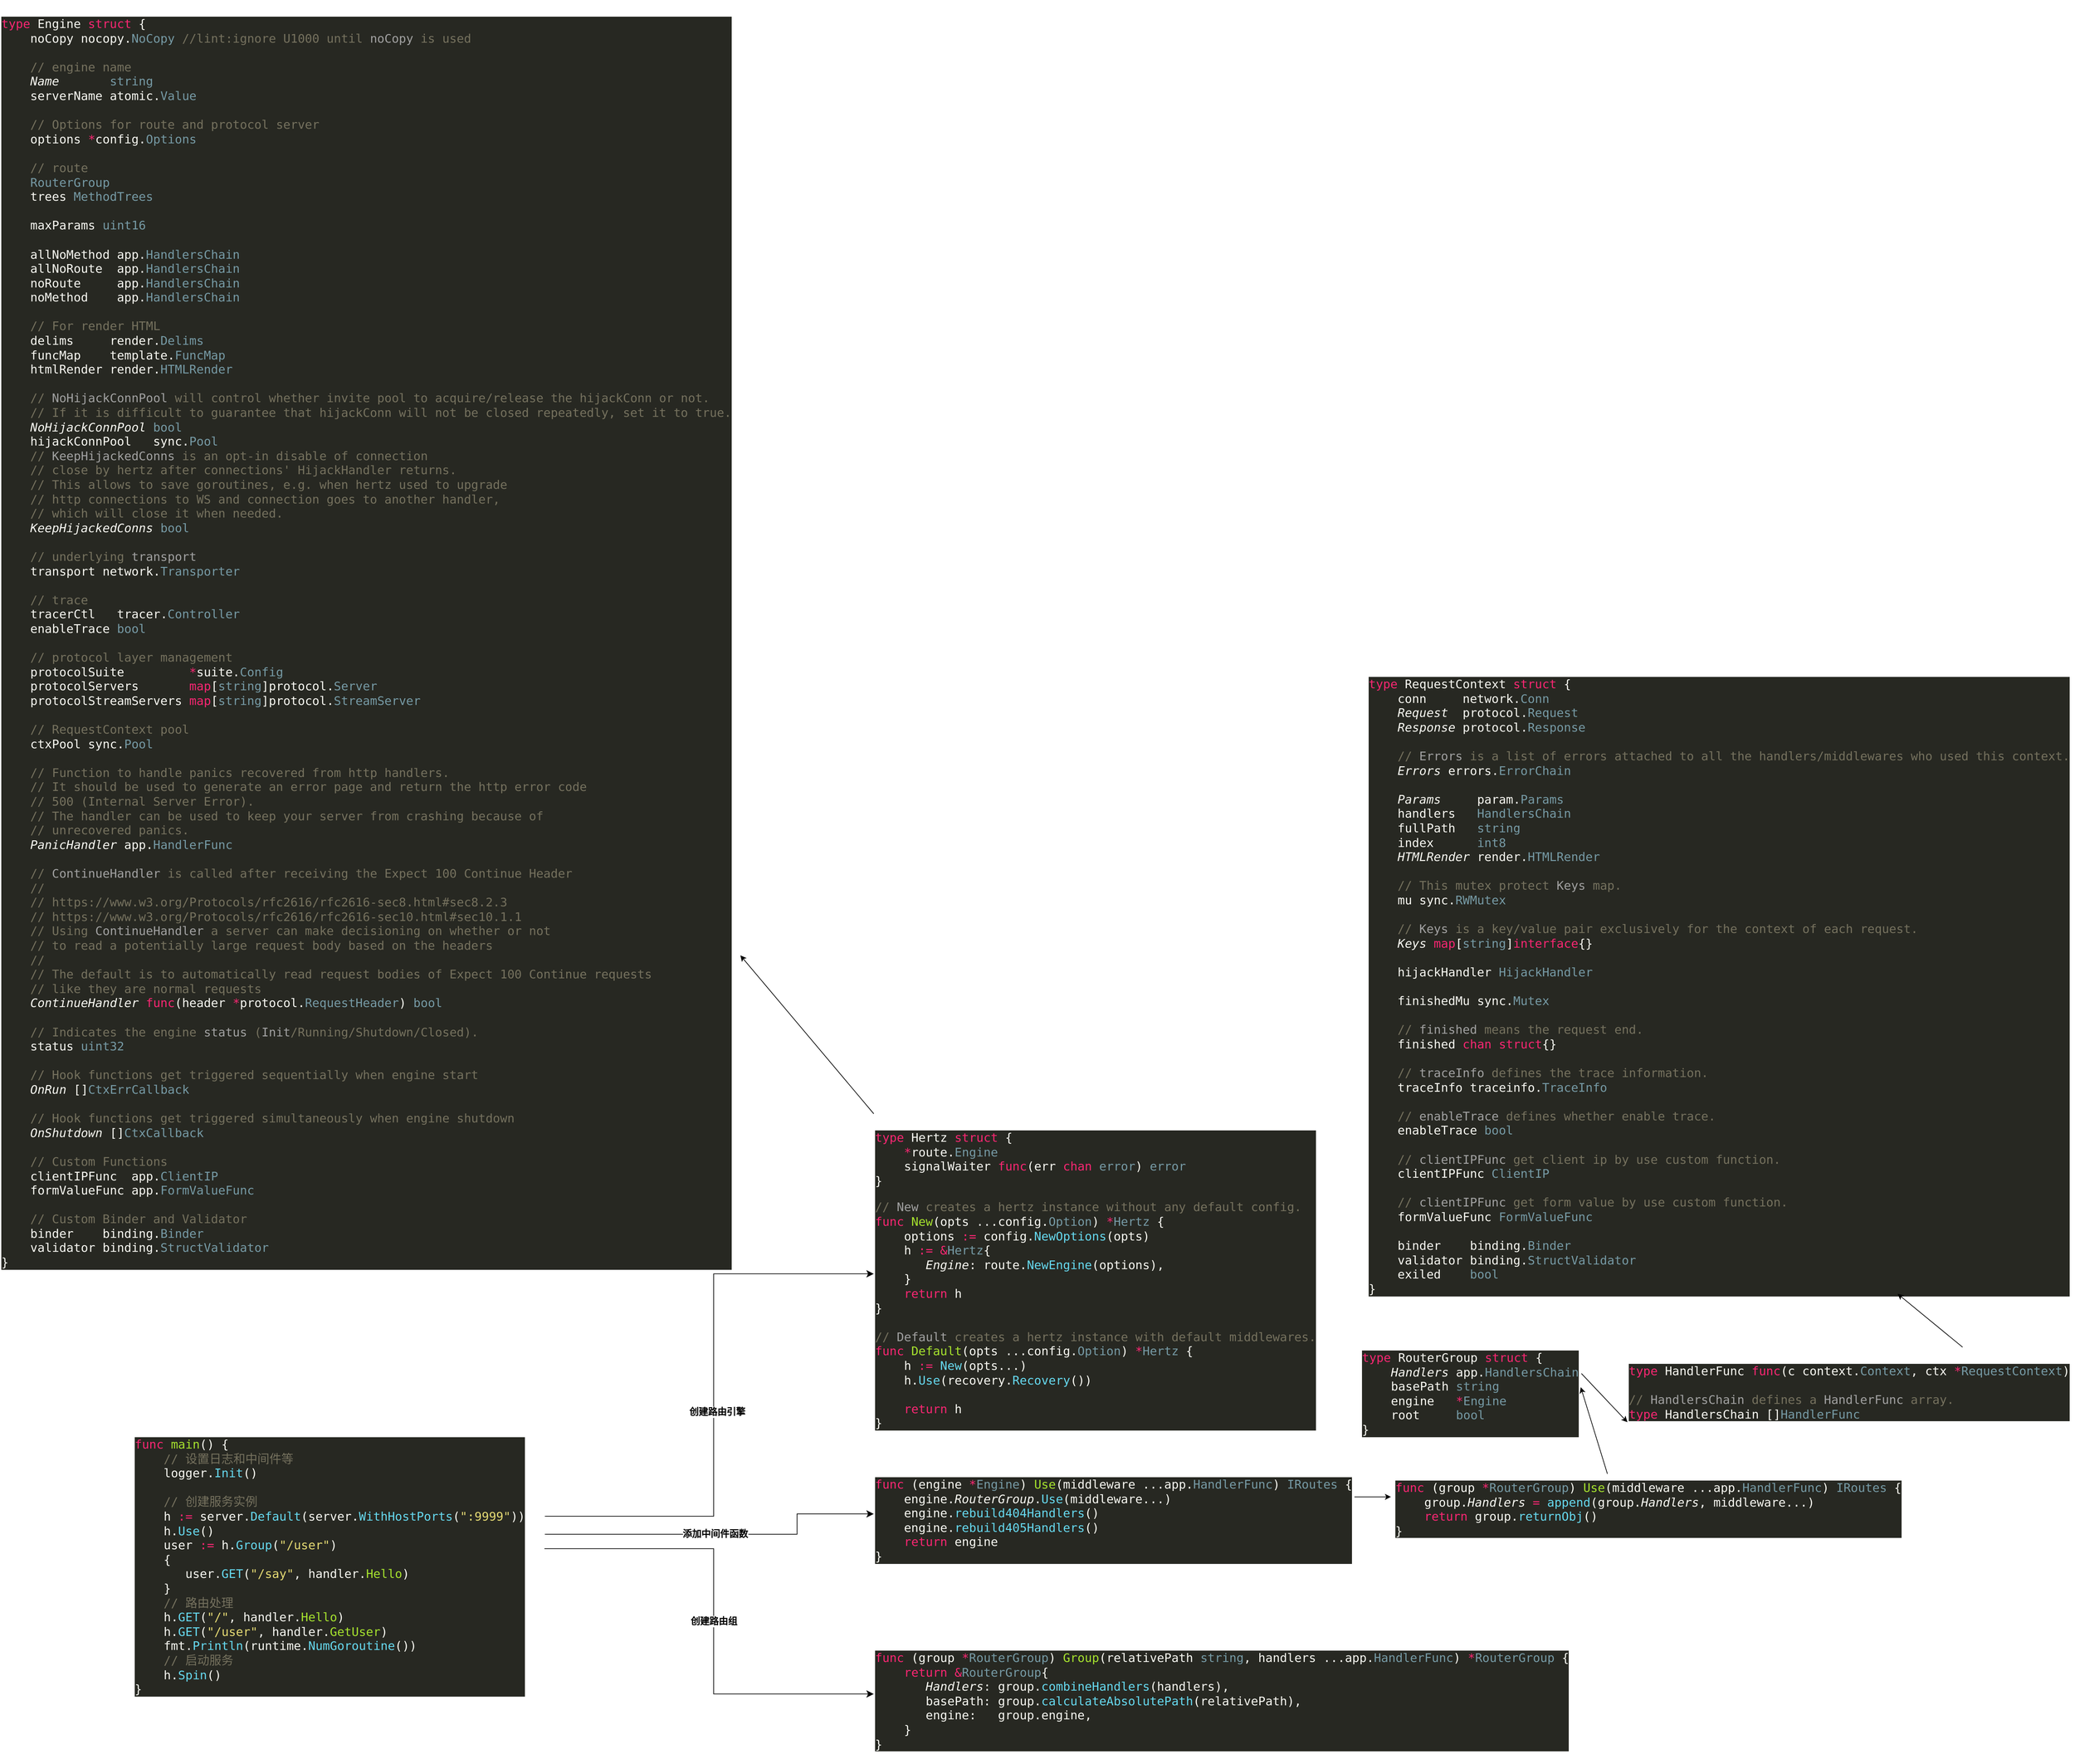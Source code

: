 <mxfile version="26.1.0">
  <diagram name="Page-1" id="f09UW0xhOilFpxU1UN8Q">
    <mxGraphModel dx="3617" dy="3646" grid="1" gridSize="10" guides="1" tooltips="1" connect="1" arrows="1" fold="1" page="1" pageScale="1" pageWidth="827" pageHeight="1169" math="0" shadow="0">
      <root>
        <mxCell id="0" />
        <mxCell id="1" parent="0" />
        <mxCell id="bZFTZhcOLTCebWkoZDsH-1" value="&lt;div style=&quot;background-color:#272822;color:#f8f8f2&quot;&gt;&lt;pre style=&quot;font-family:&#39;JetBrains Mono&#39;,monospace;font-size:13.5pt;&quot;&gt;&lt;span style=&quot;color:#f92672;&quot;&gt;func &lt;/span&gt;&lt;span style=&quot;color:#a6e22e;&quot;&gt;main&lt;/span&gt;() {&lt;br&gt;    &lt;span style=&quot;color:#75715e;&quot;&gt;// &lt;/span&gt;&lt;span style=&quot;color:#75715e;font-family:&#39;Menlo-Regular&#39;,monospace;&quot;&gt;设置日志和中间件等&lt;br&gt;&lt;/span&gt;&lt;span style=&quot;color:#75715e;font-family:&#39;Menlo-Regular&#39;,monospace;&quot;&gt;    &lt;/span&gt;logger.&lt;span style=&quot;color:#66d9ef;&quot;&gt;Init&lt;/span&gt;()&lt;br&gt;&lt;br&gt;    &lt;span style=&quot;color:#75715e;&quot;&gt;// &lt;/span&gt;&lt;span style=&quot;color:#75715e;font-family:&#39;Menlo-Regular&#39;,monospace;&quot;&gt;创建服务实例&lt;br&gt;&lt;/span&gt;&lt;span style=&quot;color:#75715e;font-family:&#39;Menlo-Regular&#39;,monospace;&quot;&gt;    &lt;/span&gt;h &lt;span style=&quot;color:#f92672;&quot;&gt;:= &lt;/span&gt;server.&lt;span style=&quot;color:#66d9ef;&quot;&gt;Default&lt;/span&gt;(server.&lt;span style=&quot;color:#66d9ef;&quot;&gt;WithHostPorts&lt;/span&gt;(&lt;span style=&quot;color:#e6db74;&quot;&gt;&quot;:9999&quot;&lt;/span&gt;))&lt;br&gt;    h.&lt;span style=&quot;color:#66d9ef;&quot;&gt;Use&lt;/span&gt;()&lt;br&gt;    user &lt;span style=&quot;color:#f92672;&quot;&gt;:= &lt;/span&gt;h.&lt;span style=&quot;color:#66d9ef;&quot;&gt;Group&lt;/span&gt;(&lt;span style=&quot;color:#e6db74;&quot;&gt;&quot;/user&quot;&lt;/span&gt;)&lt;br&gt;    {&lt;br&gt;       user.&lt;span style=&quot;color:#66d9ef;&quot;&gt;GET&lt;/span&gt;(&lt;span style=&quot;color:#e6db74;&quot;&gt;&quot;/say&quot;&lt;/span&gt;, handler.&lt;span style=&quot;color:#a6e22e;&quot;&gt;Hello&lt;/span&gt;)&lt;br&gt;    }&lt;br&gt;    &lt;span style=&quot;color:#75715e;&quot;&gt;// &lt;/span&gt;&lt;span style=&quot;color:#75715e;font-family:&#39;Menlo-Regular&#39;,monospace;&quot;&gt;路由处理&lt;br&gt;&lt;/span&gt;&lt;span style=&quot;color:#75715e;font-family:&#39;Menlo-Regular&#39;,monospace;&quot;&gt;    &lt;/span&gt;h.&lt;span style=&quot;color:#66d9ef;&quot;&gt;GET&lt;/span&gt;(&lt;span style=&quot;color:#e6db74;&quot;&gt;&quot;/&quot;&lt;/span&gt;, handler.&lt;span style=&quot;color:#a6e22e;&quot;&gt;Hello&lt;/span&gt;)&lt;br&gt;    h.&lt;span style=&quot;color:#66d9ef;&quot;&gt;GET&lt;/span&gt;(&lt;span style=&quot;color:#e6db74;&quot;&gt;&quot;/user&quot;&lt;/span&gt;, handler.&lt;span style=&quot;color:#a6e22e;&quot;&gt;GetUser&lt;/span&gt;)&lt;br&gt;    fmt.&lt;span style=&quot;color:#66d9ef;&quot;&gt;Println&lt;/span&gt;(runtime.&lt;span style=&quot;color:#66d9ef;&quot;&gt;NumGoroutine&lt;/span&gt;())&lt;br&gt;    &lt;span style=&quot;color:#75715e;&quot;&gt;// &lt;/span&gt;&lt;span style=&quot;color:#75715e;font-family:&#39;Menlo-Regular&#39;,monospace;&quot;&gt;启动服务&lt;br&gt;&lt;/span&gt;&lt;span style=&quot;color:#75715e;font-family:&#39;Menlo-Regular&#39;,monospace;&quot;&gt;    &lt;/span&gt;h.&lt;span style=&quot;color:#66d9ef;&quot;&gt;Spin&lt;/span&gt;()&lt;br&gt;}&lt;/pre&gt;&lt;/div&gt;" style="text;whiteSpace=wrap;html=1;" vertex="1" parent="1">
          <mxGeometry x="-420" y="180" width="620" height="450" as="geometry" />
        </mxCell>
        <UserObject label="&lt;div style=&quot;background-color: rgb(39, 40, 34); color: rgb(248, 248, 242);&quot;&gt;&lt;pre style=&quot;font-family:&#39;JetBrains Mono&#39;,monospace;font-size:13.5pt;&quot;&gt;&lt;span style=&quot;color: rgb(117, 113, 94);&quot;&gt;&lt;div style=&quot;color: rgb(248, 248, 242);&quot;&gt;&lt;pre style=&quot;font-family:&#39;JetBrains Mono&#39;,monospace;font-size:13.5pt;&quot;&gt;&lt;span style=&quot;color:#f92672;&quot;&gt;type &lt;/span&gt;Hertz &lt;span style=&quot;color:#f92672;&quot;&gt;struct &lt;/span&gt;{&lt;br&gt;    &lt;span style=&quot;color:#f92672;&quot;&gt;*&lt;/span&gt;route.&lt;span style=&quot;color:#769aa5;&quot;&gt;Engine&lt;br&gt;&lt;/span&gt;&lt;span style=&quot;color:#769aa5;&quot;&gt;    &lt;/span&gt;signalWaiter &lt;span style=&quot;color:#f92672;&quot;&gt;func&lt;/span&gt;(err &lt;span style=&quot;color:#f92672;&quot;&gt;chan &lt;/span&gt;&lt;span style=&quot;color:#769aa5;&quot;&gt;error&lt;/span&gt;) &lt;span style=&quot;color:#769aa5;&quot;&gt;error&lt;br&gt;&lt;/span&gt;}&lt;/pre&gt;&lt;/div&gt;&lt;/span&gt;&lt;/pre&gt;&lt;pre style=&quot;font-family:&#39;JetBrains Mono&#39;,monospace;font-size:13.5pt;&quot;&gt;&lt;span style=&quot;color: rgb(117, 113, 94);&quot;&gt;// &lt;/span&gt;&lt;span style=&quot;color: rgb(161, 161, 161);&quot;&gt;New&lt;/span&gt;&lt;span style=&quot;color: rgb(117, 113, 94);&quot;&gt; creates a hertz instance without any default config.&lt;br&gt;&lt;/span&gt;&lt;span style=&quot;color: rgb(249, 38, 114);&quot;&gt;func &lt;/span&gt;&lt;span style=&quot;color: rgb(166, 226, 46);&quot;&gt;New&lt;/span&gt;(opts ...config.&lt;span style=&quot;color: rgb(118, 154, 165);&quot;&gt;Option&lt;/span&gt;) &lt;span style=&quot;color: rgb(249, 38, 114);&quot;&gt;*&lt;/span&gt;&lt;span style=&quot;color: rgb(118, 154, 165);&quot;&gt;Hertz &lt;/span&gt;{&lt;br&gt;    options &lt;span style=&quot;color: rgb(249, 38, 114);&quot;&gt;:= &lt;/span&gt;config.&lt;span style=&quot;color: rgb(102, 217, 239);&quot;&gt;NewOptions&lt;/span&gt;(opts)&lt;br&gt;    h &lt;span style=&quot;color: rgb(249, 38, 114);&quot;&gt;:= &amp;amp;&lt;/span&gt;&lt;span style=&quot;color: rgb(118, 154, 165);&quot;&gt;Hertz&lt;/span&gt;{&lt;br&gt;       &lt;span style=&quot;font-style:italic;&quot;&gt;Engine&lt;/span&gt;: route.&lt;span style=&quot;color: rgb(102, 217, 239);&quot;&gt;NewEngine&lt;/span&gt;(options),&lt;br&gt;    }&lt;br&gt;    &lt;span style=&quot;color: rgb(249, 38, 114);&quot;&gt;return &lt;/span&gt;h&lt;br&gt;}&lt;br&gt;&lt;br&gt;&lt;span style=&quot;color: rgb(117, 113, 94);&quot;&gt;// &lt;/span&gt;&lt;span style=&quot;color: rgb(161, 161, 161);&quot;&gt;Default&lt;/span&gt;&lt;span style=&quot;color: rgb(117, 113, 94);&quot;&gt; creates a hertz instance with default middlewares.&lt;br&gt;&lt;/span&gt;&lt;span style=&quot;color: rgb(249, 38, 114);&quot;&gt;func &lt;/span&gt;&lt;span style=&quot;color: rgb(166, 226, 46);&quot;&gt;Default&lt;/span&gt;(opts ...config.&lt;span style=&quot;color: rgb(118, 154, 165);&quot;&gt;Option&lt;/span&gt;) &lt;span style=&quot;color: rgb(249, 38, 114);&quot;&gt;*&lt;/span&gt;&lt;span style=&quot;color: rgb(118, 154, 165);&quot;&gt;Hertz &lt;/span&gt;{&lt;br&gt;    h &lt;span style=&quot;color: rgb(249, 38, 114);&quot;&gt;:= &lt;/span&gt;&lt;span style=&quot;color: rgb(102, 217, 239);&quot;&gt;New&lt;/span&gt;(opts...)&lt;br&gt;    h.&lt;span style=&quot;color: rgb(102, 217, 239);&quot;&gt;Use&lt;/span&gt;(recovery.&lt;span style=&quot;color: rgb(102, 217, 239);&quot;&gt;Recovery&lt;/span&gt;())&lt;br&gt;&lt;br&gt;    &lt;span style=&quot;color: rgb(249, 38, 114);&quot;&gt;return &lt;/span&gt;h&lt;br&gt;}&lt;/pre&gt;&lt;/div&gt;" link="&lt;div style=&quot;background-color:#272822;color:#f8f8f2&quot;&gt;&lt;pre style=&quot;font-family:&#39;JetBrains Mono&#39;,monospace;font-size:13.5pt;&quot;&gt;&lt;span style=&quot;color:#75715e;&quot;&gt;// &lt;/span&gt;&lt;span style=&quot;color:#a1a1a1;&quot;&gt;New&lt;/span&gt;&lt;span style=&quot;color:#75715e;&quot;&gt; creates a hertz instance without any default config.&lt;br&gt;&lt;/span&gt;&lt;span style=&quot;color:#f92672;&quot;&gt;func &lt;/span&gt;&lt;span style=&quot;color:#a6e22e;&quot;&gt;New&lt;/span&gt;(opts ...config.&lt;span style=&quot;color:#769aa5;&quot;&gt;Option&lt;/span&gt;) &lt;span style=&quot;color:#f92672;&quot;&gt;*&lt;/span&gt;&lt;span style=&quot;color:#769aa5;&quot;&gt;Hertz &lt;/span&gt;{&lt;br&gt;    options &lt;span style=&quot;color:#f92672;&quot;&gt;:= &lt;/span&gt;config.&lt;span style=&quot;color:#66d9ef;&quot;&gt;NewOptions&lt;/span&gt;(opts)&lt;br&gt;    h &lt;span style=&quot;color:#f92672;&quot;&gt;:= &amp;amp;&lt;/span&gt;&lt;span style=&quot;color:#769aa5;&quot;&gt;Hertz&lt;/span&gt;{&lt;br&gt;       &lt;span style=&quot;font-style:italic;&quot;&gt;Engine&lt;/span&gt;: route.&lt;span style=&quot;color:#66d9ef;&quot;&gt;NewEngine&lt;/span&gt;(options),&lt;br&gt;    }&lt;br&gt;    &lt;span style=&quot;color:#f92672;&quot;&gt;return &lt;/span&gt;h&lt;br&gt;}&lt;br&gt;&lt;br&gt;&lt;span style=&quot;color:#75715e;&quot;&gt;// &lt;/span&gt;&lt;span style=&quot;color:#a1a1a1;&quot;&gt;Default&lt;/span&gt;&lt;span style=&quot;color:#75715e;&quot;&gt; creates a hertz instance with default middlewares.&lt;br&gt;&lt;/span&gt;&lt;span style=&quot;color:#f92672;&quot;&gt;func &lt;/span&gt;&lt;span style=&quot;color:#a6e22e;&quot;&gt;Default&lt;/span&gt;(opts ...config.&lt;span style=&quot;color:#769aa5;&quot;&gt;Option&lt;/span&gt;) &lt;span style=&quot;color:#f92672;&quot;&gt;*&lt;/span&gt;&lt;span style=&quot;color:#769aa5;&quot;&gt;Hertz &lt;/span&gt;{&lt;br&gt;    h &lt;span style=&quot;color:#f92672;&quot;&gt;:= &lt;/span&gt;&lt;span style=&quot;color:#66d9ef;&quot;&gt;New&lt;/span&gt;(opts...)&lt;br&gt;    h.&lt;span style=&quot;color:#66d9ef;&quot;&gt;Use&lt;/span&gt;(recovery.&lt;span style=&quot;color:#66d9ef;&quot;&gt;Recovery&lt;/span&gt;())&lt;br&gt;&lt;br&gt;    &lt;span style=&quot;color:#f92672;&quot;&gt;return &lt;/span&gt;h&lt;br&gt;}&lt;/pre&gt;&lt;/div&gt;" id="bZFTZhcOLTCebWkoZDsH-2">
          <mxCell style="text;whiteSpace=wrap;html=1;" vertex="1" parent="1">
            <mxGeometry x="690" y="-280" width="670" height="480" as="geometry" />
          </mxCell>
        </UserObject>
        <mxCell id="bZFTZhcOLTCebWkoZDsH-6" value="" style="edgeStyle=elbowEdgeStyle;elbow=horizontal;endArrow=classic;html=1;curved=0;rounded=0;endSize=8;startSize=8;exitX=0.995;exitY=0.319;exitDx=0;exitDy=0;entryX=0;entryY=0.5;entryDx=0;entryDy=0;exitPerimeter=0;" edge="1" parent="1" source="bZFTZhcOLTCebWkoZDsH-1" target="bZFTZhcOLTCebWkoZDsH-2">
          <mxGeometry width="50" height="50" relative="1" as="geometry">
            <mxPoint x="670" y="460" as="sourcePoint" />
            <mxPoint x="720" y="410" as="targetPoint" />
            <Array as="points">
              <mxPoint x="450" y="150" />
            </Array>
          </mxGeometry>
        </mxCell>
        <mxCell id="bZFTZhcOLTCebWkoZDsH-7" value="&lt;b&gt;&lt;font style=&quot;font-size: 14px;&quot;&gt;创建路由引擎&lt;/font&gt;&lt;/b&gt;" style="edgeLabel;html=1;align=center;verticalAlign=middle;resizable=0;points=[];" vertex="1" connectable="0" parent="bZFTZhcOLTCebWkoZDsH-6">
          <mxGeometry x="-0.157" y="1" relative="1" as="geometry">
            <mxPoint x="6" y="-49" as="offset" />
          </mxGeometry>
        </mxCell>
        <UserObject label="&lt;div style=&quot;background-color:#272822;color:#f8f8f2&quot;&gt;&lt;pre style=&quot;font-family:&#39;JetBrains Mono&#39;,monospace;font-size:13.5pt;&quot;&gt;&lt;span style=&quot;color:#f92672;&quot;&gt;func &lt;/span&gt;(engine &lt;span style=&quot;color:#f92672;&quot;&gt;*&lt;/span&gt;&lt;span style=&quot;color:#769aa5;&quot;&gt;Engine&lt;/span&gt;) &lt;span style=&quot;color:#a6e22e;&quot;&gt;Use&lt;/span&gt;(middleware ...app.&lt;span style=&quot;color:#769aa5;&quot;&gt;HandlerFunc&lt;/span&gt;) &lt;span style=&quot;color:#769aa5;&quot;&gt;IRoutes &lt;/span&gt;{&lt;br&gt;    engine.&lt;span style=&quot;font-style:italic;&quot;&gt;RouterGroup&lt;/span&gt;.&lt;span style=&quot;color:#66d9ef;&quot;&gt;Use&lt;/span&gt;(middleware...)&lt;br&gt;    engine.&lt;span style=&quot;color:#66d9ef;&quot;&gt;rebuild404Handlers&lt;/span&gt;()&lt;br&gt;    engine.&lt;span style=&quot;color:#66d9ef;&quot;&gt;rebuild405Handlers&lt;/span&gt;()&lt;br&gt;    &lt;span style=&quot;color:#f92672;&quot;&gt;return &lt;/span&gt;engine&lt;br&gt;}&lt;/pre&gt;&lt;/div&gt;" link="&lt;div style=&quot;background-color:#272822;color:#f8f8f2&quot;&gt;&lt;pre style=&quot;font-family:&#39;JetBrains Mono&#39;,monospace;font-size:13.5pt;&quot;&gt;&lt;span style=&quot;color:#f92672;&quot;&gt;func &lt;/span&gt;(engine &lt;span style=&quot;color:#f92672;&quot;&gt;*&lt;/span&gt;&lt;span style=&quot;color:#769aa5;&quot;&gt;Engine&lt;/span&gt;) &lt;span style=&quot;color:#a6e22e;&quot;&gt;Use&lt;/span&gt;(middleware ...app.&lt;span style=&quot;color:#769aa5;&quot;&gt;HandlerFunc&lt;/span&gt;) &lt;span style=&quot;color:#769aa5;&quot;&gt;IRoutes &lt;/span&gt;{&lt;br&gt;    engine.&lt;span style=&quot;font-style:italic;&quot;&gt;RouterGroup&lt;/span&gt;.&lt;span style=&quot;color:#66d9ef;&quot;&gt;Use&lt;/span&gt;(middleware...)&lt;br&gt;    engine.&lt;span style=&quot;color:#66d9ef;&quot;&gt;rebuild404Handlers&lt;/span&gt;()&lt;br&gt;    engine.&lt;span style=&quot;color:#66d9ef;&quot;&gt;rebuild405Handlers&lt;/span&gt;()&lt;br&gt;    &lt;span style=&quot;color:#f92672;&quot;&gt;return &lt;/span&gt;engine&lt;br&gt;}&lt;/pre&gt;&lt;/div&gt;" id="bZFTZhcOLTCebWkoZDsH-8">
          <mxCell style="text;whiteSpace=wrap;html=1;" vertex="1" parent="1">
            <mxGeometry x="690" y="240" width="720" height="160" as="geometry" />
          </mxCell>
        </UserObject>
        <mxCell id="bZFTZhcOLTCebWkoZDsH-9" value="" style="edgeStyle=elbowEdgeStyle;elbow=horizontal;endArrow=classic;html=1;curved=0;rounded=0;endSize=8;startSize=8;exitX=0.995;exitY=0.379;exitDx=0;exitDy=0;entryX=0;entryY=0.5;entryDx=0;entryDy=0;exitPerimeter=0;" edge="1" parent="1" source="bZFTZhcOLTCebWkoZDsH-1" target="bZFTZhcOLTCebWkoZDsH-8">
          <mxGeometry width="50" height="50" relative="1" as="geometry">
            <mxPoint x="460" y="333" as="sourcePoint" />
            <mxPoint x="700" y="-30" as="targetPoint" />
            <Array as="points">
              <mxPoint x="575" y="290" />
            </Array>
          </mxGeometry>
        </mxCell>
        <mxCell id="bZFTZhcOLTCebWkoZDsH-10" value="&lt;span style=&quot;font-size: 14px;&quot;&gt;&lt;b&gt;添加中间件函数&lt;/b&gt;&lt;/span&gt;" style="edgeLabel;html=1;align=center;verticalAlign=middle;resizable=0;points=[];" vertex="1" connectable="0" parent="bZFTZhcOLTCebWkoZDsH-9">
          <mxGeometry x="-0.157" y="1" relative="1" as="geometry">
            <mxPoint x="34" as="offset" />
          </mxGeometry>
        </mxCell>
        <UserObject label="&lt;div style=&quot;background-color:#272822;color:#f8f8f2&quot;&gt;&lt;pre style=&quot;font-family:&#39;JetBrains Mono&#39;,monospace;font-size:13.5pt;&quot;&gt;&lt;span style=&quot;color:#f92672;&quot;&gt;func &lt;/span&gt;(group &lt;span style=&quot;color:#f92672;&quot;&gt;*&lt;/span&gt;&lt;span style=&quot;color:#769aa5;&quot;&gt;RouterGroup&lt;/span&gt;) &lt;span style=&quot;color:#a6e22e;&quot;&gt;Use&lt;/span&gt;(middleware ...app.&lt;span style=&quot;color:#769aa5;&quot;&gt;HandlerFunc&lt;/span&gt;) &lt;span style=&quot;color:#769aa5;&quot;&gt;IRoutes &lt;/span&gt;{&lt;br&gt;    group.&lt;span style=&quot;font-style:italic;&quot;&gt;Handlers &lt;/span&gt;&lt;span style=&quot;color:#f92672;&quot;&gt;= &lt;/span&gt;&lt;span style=&quot;color:#66d9ef;&quot;&gt;append&lt;/span&gt;(group.&lt;span style=&quot;font-style:italic;&quot;&gt;Handlers&lt;/span&gt;, middleware...)&lt;br&gt;    &lt;span style=&quot;color:#f92672;&quot;&gt;return &lt;/span&gt;group.&lt;span style=&quot;color:#66d9ef;&quot;&gt;returnObj&lt;/span&gt;()&lt;br&gt;}&lt;/pre&gt;&lt;/div&gt;" link="&lt;div style=&quot;background-color:#272822;color:#f8f8f2&quot;&gt;&lt;pre style=&quot;font-family:&#39;JetBrains Mono&#39;,monospace;font-size:13.5pt;&quot;&gt;&lt;span style=&quot;color:#f92672;&quot;&gt;func &lt;/span&gt;(group &lt;span style=&quot;color:#f92672;&quot;&gt;*&lt;/span&gt;&lt;span style=&quot;color:#769aa5;&quot;&gt;RouterGroup&lt;/span&gt;) &lt;span style=&quot;color:#a6e22e;&quot;&gt;Use&lt;/span&gt;(middleware ...app.&lt;span style=&quot;color:#769aa5;&quot;&gt;HandlerFunc&lt;/span&gt;) &lt;span style=&quot;color:#769aa5;&quot;&gt;IRoutes &lt;/span&gt;{&lt;br&gt;    group.&lt;span style=&quot;font-style:italic;&quot;&gt;Handlers &lt;/span&gt;&lt;span style=&quot;color:#f92672;&quot;&gt;= &lt;/span&gt;&lt;span style=&quot;color:#66d9ef;&quot;&gt;append&lt;/span&gt;(group.&lt;span style=&quot;font-style:italic;&quot;&gt;Handlers&lt;/span&gt;, middleware...)&lt;br&gt;    &lt;span style=&quot;color:#f92672;&quot;&gt;return &lt;/span&gt;group.&lt;span style=&quot;color:#66d9ef;&quot;&gt;returnObj&lt;/span&gt;()&lt;br&gt;}&lt;/pre&gt;&lt;/div&gt;" id="bZFTZhcOLTCebWkoZDsH-11">
          <mxCell style="text;whiteSpace=wrap;html=1;" vertex="1" parent="1">
            <mxGeometry x="1470" y="245" width="760" height="115" as="geometry" />
          </mxCell>
        </UserObject>
        <mxCell id="bZFTZhcOLTCebWkoZDsH-12" value="" style="endArrow=classic;html=1;rounded=0;exitX=1.001;exitY=0.341;exitDx=0;exitDy=0;exitPerimeter=0;entryX=-0.006;entryY=0.43;entryDx=0;entryDy=0;entryPerimeter=0;" edge="1" parent="1" source="bZFTZhcOLTCebWkoZDsH-8" target="bZFTZhcOLTCebWkoZDsH-11">
          <mxGeometry width="50" height="50" relative="1" as="geometry">
            <mxPoint x="1450" y="270" as="sourcePoint" />
            <mxPoint x="1500" y="220" as="targetPoint" />
          </mxGeometry>
        </mxCell>
        <mxCell id="bZFTZhcOLTCebWkoZDsH-13" value="&lt;div style=&quot;background-color:#272822;color:#f8f8f2&quot;&gt;&lt;pre style=&quot;font-family:&#39;JetBrains Mono&#39;,monospace;font-size:13.5pt;&quot;&gt;&lt;span style=&quot;color:#f92672;&quot;&gt;type &lt;/span&gt;RouterGroup &lt;span style=&quot;color:#f92672;&quot;&gt;struct &lt;/span&gt;{&lt;br&gt;    &lt;span style=&quot;font-style:italic;&quot;&gt;Handlers &lt;/span&gt;app.&lt;span style=&quot;color:#769aa5;&quot;&gt;HandlersChain&lt;br&gt;&lt;/span&gt;&lt;span style=&quot;color:#769aa5;&quot;&gt;    &lt;/span&gt;basePath &lt;span style=&quot;color:#769aa5;&quot;&gt;string&lt;br&gt;&lt;/span&gt;&lt;span style=&quot;color:#769aa5;&quot;&gt;    &lt;/span&gt;engine   &lt;span style=&quot;color:#f92672;&quot;&gt;*&lt;/span&gt;&lt;span style=&quot;color:#769aa5;&quot;&gt;Engine&lt;br&gt;&lt;/span&gt;&lt;span style=&quot;color:#769aa5;&quot;&gt;    &lt;/span&gt;root     &lt;span style=&quot;color:#769aa5;&quot;&gt;bool&lt;br&gt;&lt;/span&gt;}&lt;/pre&gt;&lt;/div&gt;" style="text;whiteSpace=wrap;html=1;" vertex="1" parent="1">
          <mxGeometry x="1420" y="50" width="330" height="160" as="geometry" />
        </mxCell>
        <mxCell id="bZFTZhcOLTCebWkoZDsH-14" value="&lt;div style=&quot;background-color:#272822;color:#f8f8f2&quot;&gt;&lt;pre style=&quot;font-family:&#39;JetBrains Mono&#39;,monospace;font-size:13.5pt;&quot;&gt;&lt;span style=&quot;color:#f92672;&quot;&gt;type &lt;/span&gt;HandlerFunc &lt;span style=&quot;color:#f92672;&quot;&gt;func&lt;/span&gt;(c context.&lt;span style=&quot;color:#769aa5;&quot;&gt;Context&lt;/span&gt;, ctx &lt;span style=&quot;color:#f92672;&quot;&gt;*&lt;/span&gt;&lt;span style=&quot;color:#769aa5;&quot;&gt;RequestContext&lt;/span&gt;)&lt;br&gt;&lt;br&gt;&lt;span style=&quot;color:#75715e;&quot;&gt;// &lt;/span&gt;&lt;span style=&quot;color:#a1a1a1;&quot;&gt;HandlersChain&lt;/span&gt;&lt;span style=&quot;color:#75715e;&quot;&gt; defines a &lt;/span&gt;&lt;span style=&quot;color:#a1a1a1;&quot;&gt;HandlerFunc&lt;/span&gt;&lt;span style=&quot;color:#75715e;&quot;&gt; array.&lt;br&gt;&lt;/span&gt;&lt;span style=&quot;color:#f92672;&quot;&gt;type &lt;/span&gt;HandlersChain []&lt;span style=&quot;color:#769aa5;&quot;&gt;HandlerFunc&lt;/span&gt;&lt;/pre&gt;&lt;/div&gt;" style="text;whiteSpace=wrap;html=1;" vertex="1" parent="1">
          <mxGeometry x="1820" y="70" width="670" height="150" as="geometry" />
        </mxCell>
        <mxCell id="bZFTZhcOLTCebWkoZDsH-15" value="" style="endArrow=classic;html=1;rounded=0;entryX=0;entryY=0.75;entryDx=0;entryDy=0;exitX=1.003;exitY=0.372;exitDx=0;exitDy=0;exitPerimeter=0;" edge="1" parent="1" source="bZFTZhcOLTCebWkoZDsH-13" target="bZFTZhcOLTCebWkoZDsH-14">
          <mxGeometry width="50" height="50" relative="1" as="geometry">
            <mxPoint x="1760" y="110" as="sourcePoint" />
            <mxPoint x="1770" y="220" as="targetPoint" />
          </mxGeometry>
        </mxCell>
        <mxCell id="bZFTZhcOLTCebWkoZDsH-16" value="" style="endArrow=classic;html=1;rounded=0;entryX=1;entryY=0.5;entryDx=0;entryDy=0;exitX=0.421;exitY=0.13;exitDx=0;exitDy=0;exitPerimeter=0;" edge="1" parent="1" source="bZFTZhcOLTCebWkoZDsH-11" target="bZFTZhcOLTCebWkoZDsH-13">
          <mxGeometry width="50" height="50" relative="1" as="geometry">
            <mxPoint x="1930" y="-70" as="sourcePoint" />
            <mxPoint x="1999" y="3" as="targetPoint" />
          </mxGeometry>
        </mxCell>
        <UserObject label="&lt;div style=&quot;background-color:#272822;color:#f8f8f2&quot;&gt;&lt;pre style=&quot;font-family:&#39;JetBrains Mono&#39;,monospace;font-size:13.5pt;&quot;&gt;&lt;span style=&quot;color:#f92672;&quot;&gt;type &lt;/span&gt;Engine &lt;span style=&quot;color:#f92672;&quot;&gt;struct &lt;/span&gt;{&lt;br&gt;    noCopy nocopy.&lt;span style=&quot;color:#769aa5;&quot;&gt;NoCopy &lt;/span&gt;&lt;span style=&quot;color:#75715e;&quot;&gt;//lint:ignore U1000 until &lt;/span&gt;&lt;span style=&quot;color:#a1a1a1;&quot;&gt;noCopy&lt;/span&gt;&lt;span style=&quot;color:#75715e;&quot;&gt; is used&lt;br&gt;&lt;/span&gt;&lt;span style=&quot;color:#75715e;&quot;&gt;&lt;br&gt;&lt;/span&gt;&lt;span style=&quot;color:#75715e;&quot;&gt;    // engine name&lt;br&gt;&lt;/span&gt;&lt;span style=&quot;color:#75715e;&quot;&gt;    &lt;/span&gt;&lt;span style=&quot;font-style:italic;&quot;&gt;Name       &lt;/span&gt;&lt;span style=&quot;color:#769aa5;&quot;&gt;string&lt;br&gt;&lt;/span&gt;&lt;span style=&quot;color:#769aa5;&quot;&gt;    &lt;/span&gt;serverName atomic.&lt;span style=&quot;color:#769aa5;&quot;&gt;Value&lt;br&gt;&lt;/span&gt;&lt;span style=&quot;color:#769aa5;&quot;&gt;&lt;br&gt;&lt;/span&gt;&lt;span style=&quot;color:#769aa5;&quot;&gt;    &lt;/span&gt;&lt;span style=&quot;color:#75715e;&quot;&gt;// Options for route and protocol server&lt;br&gt;&lt;/span&gt;&lt;span style=&quot;color:#75715e;&quot;&gt;    &lt;/span&gt;options &lt;span style=&quot;color:#f92672;&quot;&gt;*&lt;/span&gt;config.&lt;span style=&quot;color:#769aa5;&quot;&gt;Options&lt;br&gt;&lt;/span&gt;&lt;span style=&quot;color:#769aa5;&quot;&gt;&lt;br&gt;&lt;/span&gt;&lt;span style=&quot;color:#769aa5;&quot;&gt;    &lt;/span&gt;&lt;span style=&quot;color:#75715e;&quot;&gt;// route&lt;br&gt;&lt;/span&gt;&lt;span style=&quot;color:#75715e;&quot;&gt;    &lt;/span&gt;&lt;span style=&quot;color:#769aa5;&quot;&gt;RouterGroup&lt;br&gt;&lt;/span&gt;&lt;span style=&quot;color:#769aa5;&quot;&gt;    &lt;/span&gt;trees &lt;span style=&quot;color:#769aa5;&quot;&gt;MethodTrees&lt;br&gt;&lt;/span&gt;&lt;span style=&quot;color:#769aa5;&quot;&gt;&lt;br&gt;&lt;/span&gt;&lt;span style=&quot;color:#769aa5;&quot;&gt;    &lt;/span&gt;maxParams &lt;span style=&quot;color:#769aa5;&quot;&gt;uint16&lt;br&gt;&lt;/span&gt;&lt;span style=&quot;color:#769aa5;&quot;&gt;&lt;br&gt;&lt;/span&gt;&lt;span style=&quot;color:#769aa5;&quot;&gt;    &lt;/span&gt;allNoMethod app.&lt;span style=&quot;color:#769aa5;&quot;&gt;HandlersChain&lt;br&gt;&lt;/span&gt;&lt;span style=&quot;color:#769aa5;&quot;&gt;    &lt;/span&gt;allNoRoute  app.&lt;span style=&quot;color:#769aa5;&quot;&gt;HandlersChain&lt;br&gt;&lt;/span&gt;&lt;span style=&quot;color:#769aa5;&quot;&gt;    &lt;/span&gt;noRoute     app.&lt;span style=&quot;color:#769aa5;&quot;&gt;HandlersChain&lt;br&gt;&lt;/span&gt;&lt;span style=&quot;color:#769aa5;&quot;&gt;    &lt;/span&gt;noMethod    app.&lt;span style=&quot;color:#769aa5;&quot;&gt;HandlersChain&lt;br&gt;&lt;/span&gt;&lt;span style=&quot;color:#769aa5;&quot;&gt;&lt;br&gt;&lt;/span&gt;&lt;span style=&quot;color:#769aa5;&quot;&gt;    &lt;/span&gt;&lt;span style=&quot;color:#75715e;&quot;&gt;// For render HTML&lt;br&gt;&lt;/span&gt;&lt;span style=&quot;color:#75715e;&quot;&gt;    &lt;/span&gt;delims     render.&lt;span style=&quot;color:#769aa5;&quot;&gt;Delims&lt;br&gt;&lt;/span&gt;&lt;span style=&quot;color:#769aa5;&quot;&gt;    &lt;/span&gt;funcMap    template.&lt;span style=&quot;color:#769aa5;&quot;&gt;FuncMap&lt;br&gt;&lt;/span&gt;&lt;span style=&quot;color:#769aa5;&quot;&gt;    &lt;/span&gt;htmlRender render.&lt;span style=&quot;color:#769aa5;&quot;&gt;HTMLRender&lt;br&gt;&lt;/span&gt;&lt;span style=&quot;color:#769aa5;&quot;&gt;&lt;br&gt;&lt;/span&gt;&lt;span style=&quot;color:#769aa5;&quot;&gt;    &lt;/span&gt;&lt;span style=&quot;color:#75715e;&quot;&gt;// &lt;/span&gt;&lt;span style=&quot;color:#a1a1a1;&quot;&gt;NoHijackConnPool&lt;/span&gt;&lt;span style=&quot;color:#75715e;&quot;&gt; will control whether invite pool to acquire/release the hijackConn or not.&lt;br&gt;&lt;/span&gt;&lt;span style=&quot;color:#75715e;&quot;&gt;    // If it is difficult to guarantee that hijackConn will not be closed repeatedly, set it to true.&lt;br&gt;&lt;/span&gt;&lt;span style=&quot;color:#75715e;&quot;&gt;    &lt;/span&gt;&lt;span style=&quot;font-style:italic;&quot;&gt;NoHijackConnPool &lt;/span&gt;&lt;span style=&quot;color:#769aa5;&quot;&gt;bool&lt;br&gt;&lt;/span&gt;&lt;span style=&quot;color:#769aa5;&quot;&gt;    &lt;/span&gt;hijackConnPool   sync.&lt;span style=&quot;color:#769aa5;&quot;&gt;Pool&lt;br&gt;&lt;/span&gt;&lt;span style=&quot;color:#769aa5;&quot;&gt;    &lt;/span&gt;&lt;span style=&quot;color:#75715e;&quot;&gt;// &lt;/span&gt;&lt;span style=&quot;color:#a1a1a1;&quot;&gt;KeepHijackedConns&lt;/span&gt;&lt;span style=&quot;color:#75715e;&quot;&gt; is an opt-in disable of connection&lt;br&gt;&lt;/span&gt;&lt;span style=&quot;color:#75715e;&quot;&gt;    // close by hertz after connections&#39; HijackHandler returns.&lt;br&gt;&lt;/span&gt;&lt;span style=&quot;color:#75715e;&quot;&gt;    // This allows to save goroutines, e.g. when hertz used to upgrade&lt;br&gt;&lt;/span&gt;&lt;span style=&quot;color:#75715e;&quot;&gt;    // http connections to WS and connection goes to another handler,&lt;br&gt;&lt;/span&gt;&lt;span style=&quot;color:#75715e;&quot;&gt;    // which will close it when needed.&lt;br&gt;&lt;/span&gt;&lt;span style=&quot;color:#75715e;&quot;&gt;    &lt;/span&gt;&lt;span style=&quot;font-style:italic;&quot;&gt;KeepHijackedConns &lt;/span&gt;&lt;span style=&quot;color:#769aa5;&quot;&gt;bool&lt;br&gt;&lt;/span&gt;&lt;span style=&quot;color:#769aa5;&quot;&gt;&lt;br&gt;&lt;/span&gt;&lt;span style=&quot;color:#769aa5;&quot;&gt;    &lt;/span&gt;&lt;span style=&quot;color:#75715e;&quot;&gt;// underlying &lt;/span&gt;&lt;span style=&quot;color:#a1a1a1;&quot;&gt;transport&lt;br&gt;&lt;/span&gt;&lt;span style=&quot;color:#a1a1a1;&quot;&gt;    &lt;/span&gt;transport network.&lt;span style=&quot;color:#769aa5;&quot;&gt;Transporter&lt;br&gt;&lt;/span&gt;&lt;span style=&quot;color:#769aa5;&quot;&gt;&lt;br&gt;&lt;/span&gt;&lt;span style=&quot;color:#769aa5;&quot;&gt;    &lt;/span&gt;&lt;span style=&quot;color:#75715e;&quot;&gt;// trace&lt;br&gt;&lt;/span&gt;&lt;span style=&quot;color:#75715e;&quot;&gt;    &lt;/span&gt;tracerCtl   tracer.&lt;span style=&quot;color:#769aa5;&quot;&gt;Controller&lt;br&gt;&lt;/span&gt;&lt;span style=&quot;color:#769aa5;&quot;&gt;    &lt;/span&gt;enableTrace &lt;span style=&quot;color:#769aa5;&quot;&gt;bool&lt;br&gt;&lt;/span&gt;&lt;span style=&quot;color:#769aa5;&quot;&gt;&lt;br&gt;&lt;/span&gt;&lt;span style=&quot;color:#769aa5;&quot;&gt;    &lt;/span&gt;&lt;span style=&quot;color:#75715e;&quot;&gt;// protocol layer management&lt;br&gt;&lt;/span&gt;&lt;span style=&quot;color:#75715e;&quot;&gt;    &lt;/span&gt;protocolSuite         &lt;span style=&quot;color:#f92672;&quot;&gt;*&lt;/span&gt;suite.&lt;span style=&quot;color:#769aa5;&quot;&gt;Config&lt;br&gt;&lt;/span&gt;&lt;span style=&quot;color:#769aa5;&quot;&gt;    &lt;/span&gt;protocolServers       &lt;span style=&quot;color:#f92672;&quot;&gt;map&lt;/span&gt;[&lt;span style=&quot;color:#769aa5;&quot;&gt;string&lt;/span&gt;]protocol.&lt;span style=&quot;color:#769aa5;&quot;&gt;Server&lt;br&gt;&lt;/span&gt;&lt;span style=&quot;color:#769aa5;&quot;&gt;    &lt;/span&gt;protocolStreamServers &lt;span style=&quot;color:#f92672;&quot;&gt;map&lt;/span&gt;[&lt;span style=&quot;color:#769aa5;&quot;&gt;string&lt;/span&gt;]protocol.&lt;span style=&quot;color:#769aa5;&quot;&gt;StreamServer&lt;br&gt;&lt;/span&gt;&lt;span style=&quot;color:#769aa5;&quot;&gt;&lt;br&gt;&lt;/span&gt;&lt;span style=&quot;color:#769aa5;&quot;&gt;    &lt;/span&gt;&lt;span style=&quot;color:#75715e;&quot;&gt;// RequestContext pool&lt;br&gt;&lt;/span&gt;&lt;span style=&quot;color:#75715e;&quot;&gt;    &lt;/span&gt;ctxPool sync.&lt;span style=&quot;color:#769aa5;&quot;&gt;Pool&lt;br&gt;&lt;/span&gt;&lt;span style=&quot;color:#769aa5;&quot;&gt;&lt;br&gt;&lt;/span&gt;&lt;span style=&quot;color:#769aa5;&quot;&gt;    &lt;/span&gt;&lt;span style=&quot;color:#75715e;&quot;&gt;// Function to handle panics recovered from http handlers.&lt;br&gt;&lt;/span&gt;&lt;span style=&quot;color:#75715e;&quot;&gt;    // It should be used to generate an error page and return the http error code&lt;br&gt;&lt;/span&gt;&lt;span style=&quot;color:#75715e;&quot;&gt;    // 500 (Internal Server Error).&lt;br&gt;&lt;/span&gt;&lt;span style=&quot;color:#75715e;&quot;&gt;    // The handler can be used to keep your server from crashing because of&lt;br&gt;&lt;/span&gt;&lt;span style=&quot;color:#75715e;&quot;&gt;    // unrecovered panics.&lt;br&gt;&lt;/span&gt;&lt;span style=&quot;color:#75715e;&quot;&gt;    &lt;/span&gt;&lt;span style=&quot;font-style:italic;&quot;&gt;PanicHandler &lt;/span&gt;app.&lt;span style=&quot;color:#769aa5;&quot;&gt;HandlerFunc&lt;br&gt;&lt;/span&gt;&lt;span style=&quot;color:#769aa5;&quot;&gt;&lt;br&gt;&lt;/span&gt;&lt;span style=&quot;color:#769aa5;&quot;&gt;    &lt;/span&gt;&lt;span style=&quot;color:#75715e;&quot;&gt;// &lt;/span&gt;&lt;span style=&quot;color:#a1a1a1;&quot;&gt;ContinueHandler&lt;/span&gt;&lt;span style=&quot;color:#75715e;&quot;&gt; is called after receiving the Expect 100 Continue Header&lt;br&gt;&lt;/span&gt;&lt;span style=&quot;color:#75715e;&quot;&gt;    //&lt;br&gt;&lt;/span&gt;&lt;span style=&quot;color:#75715e;&quot;&gt;    // https://www.w3.org/Protocols/rfc2616/rfc2616-sec8.html#sec8.2.3&lt;br&gt;&lt;/span&gt;&lt;span style=&quot;color:#75715e;&quot;&gt;    // https://www.w3.org/Protocols/rfc2616/rfc2616-sec10.html#sec10.1.1&lt;br&gt;&lt;/span&gt;&lt;span style=&quot;color:#75715e;&quot;&gt;    // Using &lt;/span&gt;&lt;span style=&quot;color:#a1a1a1;&quot;&gt;ContinueHandler&lt;/span&gt;&lt;span style=&quot;color:#75715e;&quot;&gt; a server can make decisioning on whether or not&lt;br&gt;&lt;/span&gt;&lt;span style=&quot;color:#75715e;&quot;&gt;    // to read a potentially large request body based on the headers&lt;br&gt;&lt;/span&gt;&lt;span style=&quot;color:#75715e;&quot;&gt;    //&lt;br&gt;&lt;/span&gt;&lt;span style=&quot;color:#75715e;&quot;&gt;    // The default is to automatically read request bodies of Expect 100 Continue requests&lt;br&gt;&lt;/span&gt;&lt;span style=&quot;color:#75715e;&quot;&gt;    // like they are normal requests&lt;br&gt;&lt;/span&gt;&lt;span style=&quot;color:#75715e;&quot;&gt;    &lt;/span&gt;&lt;span style=&quot;font-style:italic;&quot;&gt;ContinueHandler &lt;/span&gt;&lt;span style=&quot;color:#f92672;&quot;&gt;func&lt;/span&gt;(header &lt;span style=&quot;color:#f92672;&quot;&gt;*&lt;/span&gt;protocol.&lt;span style=&quot;color:#769aa5;&quot;&gt;RequestHeader&lt;/span&gt;) &lt;span style=&quot;color:#769aa5;&quot;&gt;bool&lt;br&gt;&lt;/span&gt;&lt;span style=&quot;color:#769aa5;&quot;&gt;&lt;br&gt;&lt;/span&gt;&lt;span style=&quot;color:#769aa5;&quot;&gt;    &lt;/span&gt;&lt;span style=&quot;color:#75715e;&quot;&gt;// Indicates the engine &lt;/span&gt;&lt;span style=&quot;color:#a1a1a1;&quot;&gt;status&lt;/span&gt;&lt;span style=&quot;color:#75715e;&quot;&gt; (&lt;/span&gt;&lt;span style=&quot;color:#a1a1a1;&quot;&gt;Init&lt;/span&gt;&lt;span style=&quot;color:#75715e;&quot;&gt;/Running/Shutdown/Closed).&lt;br&gt;&lt;/span&gt;&lt;span style=&quot;color:#75715e;&quot;&gt;    &lt;/span&gt;status &lt;span style=&quot;color:#769aa5;&quot;&gt;uint32&lt;br&gt;&lt;/span&gt;&lt;span style=&quot;color:#769aa5;&quot;&gt;&lt;br&gt;&lt;/span&gt;&lt;span style=&quot;color:#769aa5;&quot;&gt;    &lt;/span&gt;&lt;span style=&quot;color:#75715e;&quot;&gt;// Hook functions get triggered sequentially when engine start&lt;br&gt;&lt;/span&gt;&lt;span style=&quot;color:#75715e;&quot;&gt;    &lt;/span&gt;&lt;span style=&quot;font-style:italic;&quot;&gt;OnRun &lt;/span&gt;[]&lt;span style=&quot;color:#769aa5;&quot;&gt;CtxErrCallback&lt;br&gt;&lt;/span&gt;&lt;span style=&quot;color:#769aa5;&quot;&gt;&lt;br&gt;&lt;/span&gt;&lt;span style=&quot;color:#769aa5;&quot;&gt;    &lt;/span&gt;&lt;span style=&quot;color:#75715e;&quot;&gt;// Hook functions get triggered simultaneously when engine shutdown&lt;br&gt;&lt;/span&gt;&lt;span style=&quot;color:#75715e;&quot;&gt;    &lt;/span&gt;&lt;span style=&quot;font-style:italic;&quot;&gt;OnShutdown &lt;/span&gt;[]&lt;span style=&quot;color:#769aa5;&quot;&gt;CtxCallback&lt;br&gt;&lt;/span&gt;&lt;span style=&quot;color:#769aa5;&quot;&gt;&lt;br&gt;&lt;/span&gt;&lt;span style=&quot;color:#769aa5;&quot;&gt;    &lt;/span&gt;&lt;span style=&quot;color:#75715e;&quot;&gt;// Custom Functions&lt;br&gt;&lt;/span&gt;&lt;span style=&quot;color:#75715e;&quot;&gt;    &lt;/span&gt;clientIPFunc  app.&lt;span style=&quot;color:#769aa5;&quot;&gt;ClientIP&lt;br&gt;&lt;/span&gt;&lt;span style=&quot;color:#769aa5;&quot;&gt;    &lt;/span&gt;formValueFunc app.&lt;span style=&quot;color:#769aa5;&quot;&gt;FormValueFunc&lt;br&gt;&lt;/span&gt;&lt;span style=&quot;color:#769aa5;&quot;&gt;&lt;br&gt;&lt;/span&gt;&lt;span style=&quot;color:#769aa5;&quot;&gt;    &lt;/span&gt;&lt;span style=&quot;color:#75715e;&quot;&gt;// Custom Binder and Validator&lt;br&gt;&lt;/span&gt;&lt;span style=&quot;color:#75715e;&quot;&gt;    &lt;/span&gt;binder    binding.&lt;span style=&quot;color:#769aa5;&quot;&gt;Binder&lt;br&gt;&lt;/span&gt;&lt;span style=&quot;color:#769aa5;&quot;&gt;    &lt;/span&gt;validator binding.&lt;span style=&quot;color:#769aa5;&quot;&gt;StructValidator&lt;br&gt;&lt;/span&gt;}&lt;/pre&gt;&lt;/div&gt;" link="&lt;div style=&quot;background-color:#272822;color:#f8f8f2&quot;&gt;&lt;pre style=&quot;font-family:&#39;JetBrains Mono&#39;,monospace;font-size:13.5pt;&quot;&gt;&lt;span style=&quot;color:#f92672;&quot;&gt;type &lt;/span&gt;Engine &lt;span style=&quot;color:#f92672;&quot;&gt;struct &lt;/span&gt;{&lt;br&gt;    noCopy nocopy.&lt;span style=&quot;color:#769aa5;&quot;&gt;NoCopy &lt;/span&gt;&lt;span style=&quot;color:#75715e;&quot;&gt;//lint:ignore U1000 until &lt;/span&gt;&lt;span style=&quot;color:#a1a1a1;&quot;&gt;noCopy&lt;/span&gt;&lt;span style=&quot;color:#75715e;&quot;&gt; is used&lt;br&gt;&lt;/span&gt;&lt;span style=&quot;color:#75715e;&quot;&gt;&lt;br&gt;&lt;/span&gt;&lt;span style=&quot;color:#75715e;&quot;&gt;    // engine name&lt;br&gt;&lt;/span&gt;&lt;span style=&quot;color:#75715e;&quot;&gt;    &lt;/span&gt;&lt;span style=&quot;font-style:italic;&quot;&gt;Name       &lt;/span&gt;&lt;span style=&quot;color:#769aa5;&quot;&gt;string&lt;br&gt;&lt;/span&gt;&lt;span style=&quot;color:#769aa5;&quot;&gt;    &lt;/span&gt;serverName atomic.&lt;span style=&quot;color:#769aa5;&quot;&gt;Value&lt;br&gt;&lt;/span&gt;&lt;span style=&quot;color:#769aa5;&quot;&gt;&lt;br&gt;&lt;/span&gt;&lt;span style=&quot;color:#769aa5;&quot;&gt;    &lt;/span&gt;&lt;span style=&quot;color:#75715e;&quot;&gt;// Options for route and protocol server&lt;br&gt;&lt;/span&gt;&lt;span style=&quot;color:#75715e;&quot;&gt;    &lt;/span&gt;options &lt;span style=&quot;color:#f92672;&quot;&gt;*&lt;/span&gt;config.&lt;span style=&quot;color:#769aa5;&quot;&gt;Options&lt;br&gt;&lt;/span&gt;&lt;span style=&quot;color:#769aa5;&quot;&gt;&lt;br&gt;&lt;/span&gt;&lt;span style=&quot;color:#769aa5;&quot;&gt;    &lt;/span&gt;&lt;span style=&quot;color:#75715e;&quot;&gt;// route&lt;br&gt;&lt;/span&gt;&lt;span style=&quot;color:#75715e;&quot;&gt;    &lt;/span&gt;&lt;span style=&quot;color:#769aa5;&quot;&gt;RouterGroup&lt;br&gt;&lt;/span&gt;&lt;span style=&quot;color:#769aa5;&quot;&gt;    &lt;/span&gt;trees &lt;span style=&quot;color:#769aa5;&quot;&gt;MethodTrees&lt;br&gt;&lt;/span&gt;&lt;span style=&quot;color:#769aa5;&quot;&gt;&lt;br&gt;&lt;/span&gt;&lt;span style=&quot;color:#769aa5;&quot;&gt;    &lt;/span&gt;maxParams &lt;span style=&quot;color:#769aa5;&quot;&gt;uint16&lt;br&gt;&lt;/span&gt;&lt;span style=&quot;color:#769aa5;&quot;&gt;&lt;br&gt;&lt;/span&gt;&lt;span style=&quot;color:#769aa5;&quot;&gt;    &lt;/span&gt;allNoMethod app.&lt;span style=&quot;color:#769aa5;&quot;&gt;HandlersChain&lt;br&gt;&lt;/span&gt;&lt;span style=&quot;color:#769aa5;&quot;&gt;    &lt;/span&gt;allNoRoute  app.&lt;span style=&quot;color:#769aa5;&quot;&gt;HandlersChain&lt;br&gt;&lt;/span&gt;&lt;span style=&quot;color:#769aa5;&quot;&gt;    &lt;/span&gt;noRoute     app.&lt;span style=&quot;color:#769aa5;&quot;&gt;HandlersChain&lt;br&gt;&lt;/span&gt;&lt;span style=&quot;color:#769aa5;&quot;&gt;    &lt;/span&gt;noMethod    app.&lt;span style=&quot;color:#769aa5;&quot;&gt;HandlersChain&lt;br&gt;&lt;/span&gt;&lt;span style=&quot;color:#769aa5;&quot;&gt;&lt;br&gt;&lt;/span&gt;&lt;span style=&quot;color:#769aa5;&quot;&gt;    &lt;/span&gt;&lt;span style=&quot;color:#75715e;&quot;&gt;// For render HTML&lt;br&gt;&lt;/span&gt;&lt;span style=&quot;color:#75715e;&quot;&gt;    &lt;/span&gt;delims     render.&lt;span style=&quot;color:#769aa5;&quot;&gt;Delims&lt;br&gt;&lt;/span&gt;&lt;span style=&quot;color:#769aa5;&quot;&gt;    &lt;/span&gt;funcMap    template.&lt;span style=&quot;color:#769aa5;&quot;&gt;FuncMap&lt;br&gt;&lt;/span&gt;&lt;span style=&quot;color:#769aa5;&quot;&gt;    &lt;/span&gt;htmlRender render.&lt;span style=&quot;color:#769aa5;&quot;&gt;HTMLRender&lt;br&gt;&lt;/span&gt;&lt;span style=&quot;color:#769aa5;&quot;&gt;&lt;br&gt;&lt;/span&gt;&lt;span style=&quot;color:#769aa5;&quot;&gt;    &lt;/span&gt;&lt;span style=&quot;color:#75715e;&quot;&gt;// &lt;/span&gt;&lt;span style=&quot;color:#a1a1a1;&quot;&gt;NoHijackConnPool&lt;/span&gt;&lt;span style=&quot;color:#75715e;&quot;&gt; will control whether invite pool to acquire/release the hijackConn or not.&lt;br&gt;&lt;/span&gt;&lt;span style=&quot;color:#75715e;&quot;&gt;    // If it is difficult to guarantee that hijackConn will not be closed repeatedly, set it to true.&lt;br&gt;&lt;/span&gt;&lt;span style=&quot;color:#75715e;&quot;&gt;    &lt;/span&gt;&lt;span style=&quot;font-style:italic;&quot;&gt;NoHijackConnPool &lt;/span&gt;&lt;span style=&quot;color:#769aa5;&quot;&gt;bool&lt;br&gt;&lt;/span&gt;&lt;span style=&quot;color:#769aa5;&quot;&gt;    &lt;/span&gt;hijackConnPool   sync.&lt;span style=&quot;color:#769aa5;&quot;&gt;Pool&lt;br&gt;&lt;/span&gt;&lt;span style=&quot;color:#769aa5;&quot;&gt;    &lt;/span&gt;&lt;span style=&quot;color:#75715e;&quot;&gt;// &lt;/span&gt;&lt;span style=&quot;color:#a1a1a1;&quot;&gt;KeepHijackedConns&lt;/span&gt;&lt;span style=&quot;color:#75715e;&quot;&gt; is an opt-in disable of connection&lt;br&gt;&lt;/span&gt;&lt;span style=&quot;color:#75715e;&quot;&gt;    // close by hertz after connections&#39; HijackHandler returns.&lt;br&gt;&lt;/span&gt;&lt;span style=&quot;color:#75715e;&quot;&gt;    // This allows to save goroutines, e.g. when hertz used to upgrade&lt;br&gt;&lt;/span&gt;&lt;span style=&quot;color:#75715e;&quot;&gt;    // http connections to WS and connection goes to another handler,&lt;br&gt;&lt;/span&gt;&lt;span style=&quot;color:#75715e;&quot;&gt;    // which will close it when needed.&lt;br&gt;&lt;/span&gt;&lt;span style=&quot;color:#75715e;&quot;&gt;    &lt;/span&gt;&lt;span style=&quot;font-style:italic;&quot;&gt;KeepHijackedConns &lt;/span&gt;&lt;span style=&quot;color:#769aa5;&quot;&gt;bool&lt;br&gt;&lt;/span&gt;&lt;span style=&quot;color:#769aa5;&quot;&gt;&lt;br&gt;&lt;/span&gt;&lt;span style=&quot;color:#769aa5;&quot;&gt;    &lt;/span&gt;&lt;span style=&quot;color:#75715e;&quot;&gt;// underlying &lt;/span&gt;&lt;span style=&quot;color:#a1a1a1;&quot;&gt;transport&lt;br&gt;&lt;/span&gt;&lt;span style=&quot;color:#a1a1a1;&quot;&gt;    &lt;/span&gt;transport network.&lt;span style=&quot;color:#769aa5;&quot;&gt;Transporter&lt;br&gt;&lt;/span&gt;&lt;span style=&quot;color:#769aa5;&quot;&gt;&lt;br&gt;&lt;/span&gt;&lt;span style=&quot;color:#769aa5;&quot;&gt;    &lt;/span&gt;&lt;span style=&quot;color:#75715e;&quot;&gt;// trace&lt;br&gt;&lt;/span&gt;&lt;span style=&quot;color:#75715e;&quot;&gt;    &lt;/span&gt;tracerCtl   tracer.&lt;span style=&quot;color:#769aa5;&quot;&gt;Controller&lt;br&gt;&lt;/span&gt;&lt;span style=&quot;color:#769aa5;&quot;&gt;    &lt;/span&gt;enableTrace &lt;span style=&quot;color:#769aa5;&quot;&gt;bool&lt;br&gt;&lt;/span&gt;&lt;span style=&quot;color:#769aa5;&quot;&gt;&lt;br&gt;&lt;/span&gt;&lt;span style=&quot;color:#769aa5;&quot;&gt;    &lt;/span&gt;&lt;span style=&quot;color:#75715e;&quot;&gt;// protocol layer management&lt;br&gt;&lt;/span&gt;&lt;span style=&quot;color:#75715e;&quot;&gt;    &lt;/span&gt;protocolSuite         &lt;span style=&quot;color:#f92672;&quot;&gt;*&lt;/span&gt;suite.&lt;span style=&quot;color:#769aa5;&quot;&gt;Config&lt;br&gt;&lt;/span&gt;&lt;span style=&quot;color:#769aa5;&quot;&gt;    &lt;/span&gt;protocolServers       &lt;span style=&quot;color:#f92672;&quot;&gt;map&lt;/span&gt;[&lt;span style=&quot;color:#769aa5;&quot;&gt;string&lt;/span&gt;]protocol.&lt;span style=&quot;color:#769aa5;&quot;&gt;Server&lt;br&gt;&lt;/span&gt;&lt;span style=&quot;color:#769aa5;&quot;&gt;    &lt;/span&gt;protocolStreamServers &lt;span style=&quot;color:#f92672;&quot;&gt;map&lt;/span&gt;[&lt;span style=&quot;color:#769aa5;&quot;&gt;string&lt;/span&gt;]protocol.&lt;span style=&quot;color:#769aa5;&quot;&gt;StreamServer&lt;br&gt;&lt;/span&gt;&lt;span style=&quot;color:#769aa5;&quot;&gt;&lt;br&gt;&lt;/span&gt;&lt;span style=&quot;color:#769aa5;&quot;&gt;    &lt;/span&gt;&lt;span style=&quot;color:#75715e;&quot;&gt;// RequestContext pool&lt;br&gt;&lt;/span&gt;&lt;span style=&quot;color:#75715e;&quot;&gt;    &lt;/span&gt;ctxPool sync.&lt;span style=&quot;color:#769aa5;&quot;&gt;Pool&lt;br&gt;&lt;/span&gt;&lt;span style=&quot;color:#769aa5;&quot;&gt;&lt;br&gt;&lt;/span&gt;&lt;span style=&quot;color:#769aa5;&quot;&gt;    &lt;/span&gt;&lt;span style=&quot;color:#75715e;&quot;&gt;// Function to handle panics recovered from http handlers.&lt;br&gt;&lt;/span&gt;&lt;span style=&quot;color:#75715e;&quot;&gt;    // It should be used to generate an error page and return the http error code&lt;br&gt;&lt;/span&gt;&lt;span style=&quot;color:#75715e;&quot;&gt;    // 500 (Internal Server Error).&lt;br&gt;&lt;/span&gt;&lt;span style=&quot;color:#75715e;&quot;&gt;    // The handler can be used to keep your server from crashing because of&lt;br&gt;&lt;/span&gt;&lt;span style=&quot;color:#75715e;&quot;&gt;    // unrecovered panics.&lt;br&gt;&lt;/span&gt;&lt;span style=&quot;color:#75715e;&quot;&gt;    &lt;/span&gt;&lt;span style=&quot;font-style:italic;&quot;&gt;PanicHandler &lt;/span&gt;app.&lt;span style=&quot;color:#769aa5;&quot;&gt;HandlerFunc&lt;br&gt;&lt;/span&gt;&lt;span style=&quot;color:#769aa5;&quot;&gt;&lt;br&gt;&lt;/span&gt;&lt;span style=&quot;color:#769aa5;&quot;&gt;    &lt;/span&gt;&lt;span style=&quot;color:#75715e;&quot;&gt;// &lt;/span&gt;&lt;span style=&quot;color:#a1a1a1;&quot;&gt;ContinueHandler&lt;/span&gt;&lt;span style=&quot;color:#75715e;&quot;&gt; is called after receiving the Expect 100 Continue Header&lt;br&gt;&lt;/span&gt;&lt;span style=&quot;color:#75715e;&quot;&gt;    //&lt;br&gt;&lt;/span&gt;&lt;span style=&quot;color:#75715e;&quot;&gt;    // https://www.w3.org/Protocols/rfc2616/rfc2616-sec8.html#sec8.2.3&lt;br&gt;&lt;/span&gt;&lt;span style=&quot;color:#75715e;&quot;&gt;    // https://www.w3.org/Protocols/rfc2616/rfc2616-sec10.html#sec10.1.1&lt;br&gt;&lt;/span&gt;&lt;span style=&quot;color:#75715e;&quot;&gt;    // Using &lt;/span&gt;&lt;span style=&quot;color:#a1a1a1;&quot;&gt;ContinueHandler&lt;/span&gt;&lt;span style=&quot;color:#75715e;&quot;&gt; a server can make decisioning on whether or not&lt;br&gt;&lt;/span&gt;&lt;span style=&quot;color:#75715e;&quot;&gt;    // to read a potentially large request body based on the headers&lt;br&gt;&lt;/span&gt;&lt;span style=&quot;color:#75715e;&quot;&gt;    //&lt;br&gt;&lt;/span&gt;&lt;span style=&quot;color:#75715e;&quot;&gt;    // The default is to automatically read request bodies of Expect 100 Continue requests&lt;br&gt;&lt;/span&gt;&lt;span style=&quot;color:#75715e;&quot;&gt;    // like they are normal requests&lt;br&gt;&lt;/span&gt;&lt;span style=&quot;color:#75715e;&quot;&gt;    &lt;/span&gt;&lt;span style=&quot;font-style:italic;&quot;&gt;ContinueHandler &lt;/span&gt;&lt;span style=&quot;color:#f92672;&quot;&gt;func&lt;/span&gt;(header &lt;span style=&quot;color:#f92672;&quot;&gt;*&lt;/span&gt;protocol.&lt;span style=&quot;color:#769aa5;&quot;&gt;RequestHeader&lt;/span&gt;) &lt;span style=&quot;color:#769aa5;&quot;&gt;bool&lt;br&gt;&lt;/span&gt;&lt;span style=&quot;color:#769aa5;&quot;&gt;&lt;br&gt;&lt;/span&gt;&lt;span style=&quot;color:#769aa5;&quot;&gt;    &lt;/span&gt;&lt;span style=&quot;color:#75715e;&quot;&gt;// Indicates the engine &lt;/span&gt;&lt;span style=&quot;color:#a1a1a1;&quot;&gt;status&lt;/span&gt;&lt;span style=&quot;color:#75715e;&quot;&gt; (&lt;/span&gt;&lt;span style=&quot;color:#a1a1a1;&quot;&gt;Init&lt;/span&gt;&lt;span style=&quot;color:#75715e;&quot;&gt;/Running/Shutdown/Closed).&lt;br&gt;&lt;/span&gt;&lt;span style=&quot;color:#75715e;&quot;&gt;    &lt;/span&gt;status &lt;span style=&quot;color:#769aa5;&quot;&gt;uint32&lt;br&gt;&lt;/span&gt;&lt;span style=&quot;color:#769aa5;&quot;&gt;&lt;br&gt;&lt;/span&gt;&lt;span style=&quot;color:#769aa5;&quot;&gt;    &lt;/span&gt;&lt;span style=&quot;color:#75715e;&quot;&gt;// Hook functions get triggered sequentially when engine start&lt;br&gt;&lt;/span&gt;&lt;span style=&quot;color:#75715e;&quot;&gt;    &lt;/span&gt;&lt;span style=&quot;font-style:italic;&quot;&gt;OnRun &lt;/span&gt;[]&lt;span style=&quot;color:#769aa5;&quot;&gt;CtxErrCallback&lt;br&gt;&lt;/span&gt;&lt;span style=&quot;color:#769aa5;&quot;&gt;&lt;br&gt;&lt;/span&gt;&lt;span style=&quot;color:#769aa5;&quot;&gt;    &lt;/span&gt;&lt;span style=&quot;color:#75715e;&quot;&gt;// Hook functions get triggered simultaneously when engine shutdown&lt;br&gt;&lt;/span&gt;&lt;span style=&quot;color:#75715e;&quot;&gt;    &lt;/span&gt;&lt;span style=&quot;font-style:italic;&quot;&gt;OnShutdown &lt;/span&gt;[]&lt;span style=&quot;color:#769aa5;&quot;&gt;CtxCallback&lt;br&gt;&lt;/span&gt;&lt;span style=&quot;color:#769aa5;&quot;&gt;&lt;br&gt;&lt;/span&gt;&lt;span style=&quot;color:#769aa5;&quot;&gt;    &lt;/span&gt;&lt;span style=&quot;color:#75715e;&quot;&gt;// Custom Functions&lt;br&gt;&lt;/span&gt;&lt;span style=&quot;color:#75715e;&quot;&gt;    &lt;/span&gt;clientIPFunc  app.&lt;span style=&quot;color:#769aa5;&quot;&gt;ClientIP&lt;br&gt;&lt;/span&gt;&lt;span style=&quot;color:#769aa5;&quot;&gt;    &lt;/span&gt;formValueFunc app.&lt;span style=&quot;color:#769aa5;&quot;&gt;FormValueFunc&lt;br&gt;&lt;/span&gt;&lt;span style=&quot;color:#769aa5;&quot;&gt;&lt;br&gt;&lt;/span&gt;&lt;span style=&quot;color:#769aa5;&quot;&gt;    &lt;/span&gt;&lt;span style=&quot;color:#75715e;&quot;&gt;// Custom Binder and Validator&lt;br&gt;&lt;/span&gt;&lt;span style=&quot;color:#75715e;&quot;&gt;    &lt;/span&gt;binder    binding.&lt;span style=&quot;color:#769aa5;&quot;&gt;Binder&lt;br&gt;&lt;/span&gt;&lt;span style=&quot;color:#769aa5;&quot;&gt;    &lt;/span&gt;validator binding.&lt;span style=&quot;color:#769aa5;&quot;&gt;StructValidator&lt;br&gt;&lt;/span&gt;}&lt;/pre&gt;&lt;/div&gt;" id="bZFTZhcOLTCebWkoZDsH-17">
          <mxCell style="text;whiteSpace=wrap;html=1;" vertex="1" parent="1">
            <mxGeometry x="-620" y="-1950" width="1110" height="1910" as="geometry" />
          </mxCell>
        </UserObject>
        <mxCell id="bZFTZhcOLTCebWkoZDsH-18" value="" style="endArrow=classic;html=1;rounded=0;exitX=0;exitY=0;exitDx=0;exitDy=0;entryX=1;entryY=0.75;entryDx=0;entryDy=0;" edge="1" parent="1" source="bZFTZhcOLTCebWkoZDsH-2" target="bZFTZhcOLTCebWkoZDsH-17">
          <mxGeometry width="50" height="50" relative="1" as="geometry">
            <mxPoint x="240" y="-420" as="sourcePoint" />
            <mxPoint x="290" y="-470" as="targetPoint" />
          </mxGeometry>
        </mxCell>
        <UserObject label="&lt;div style=&quot;background-color:#272822;color:#f8f8f2&quot;&gt;&lt;pre style=&quot;font-family:&#39;JetBrains Mono&#39;,monospace;font-size:13.5pt;&quot;&gt;&lt;span style=&quot;color:#f92672;&quot;&gt;func &lt;/span&gt;(group &lt;span style=&quot;color:#f92672;&quot;&gt;*&lt;/span&gt;&lt;span style=&quot;color:#769aa5;&quot;&gt;RouterGroup&lt;/span&gt;) &lt;span style=&quot;color:#a6e22e;&quot;&gt;Group&lt;/span&gt;(relativePath &lt;span style=&quot;color:#769aa5;&quot;&gt;string&lt;/span&gt;, handlers ...app.&lt;span style=&quot;color:#769aa5;&quot;&gt;HandlerFunc&lt;/span&gt;) &lt;span style=&quot;color:#f92672;&quot;&gt;*&lt;/span&gt;&lt;span style=&quot;color:#769aa5;&quot;&gt;RouterGroup &lt;/span&gt;{&lt;br&gt;    &lt;span style=&quot;color:#f92672;&quot;&gt;return &amp;amp;&lt;/span&gt;&lt;span style=&quot;color:#769aa5;&quot;&gt;RouterGroup&lt;/span&gt;{&lt;br&gt;       &lt;span style=&quot;font-style:italic;&quot;&gt;Handlers&lt;/span&gt;: group.&lt;span style=&quot;color:#66d9ef;&quot;&gt;combineHandlers&lt;/span&gt;(handlers),&lt;br&gt;       basePath: group.&lt;span style=&quot;color:#66d9ef;&quot;&gt;calculateAbsolutePath&lt;/span&gt;(relativePath),&lt;br&gt;       engine:   group.engine,&lt;br&gt;    }&lt;br&gt;}&lt;/pre&gt;&lt;/div&gt;" link="&lt;div style=&quot;background-color:#272822;color:#f8f8f2&quot;&gt;&lt;pre style=&quot;font-family:&#39;JetBrains Mono&#39;,monospace;font-size:13.5pt;&quot;&gt;&lt;span style=&quot;color:#f92672;&quot;&gt;func &lt;/span&gt;(group &lt;span style=&quot;color:#f92672;&quot;&gt;*&lt;/span&gt;&lt;span style=&quot;color:#769aa5;&quot;&gt;RouterGroup&lt;/span&gt;) &lt;span style=&quot;color:#a6e22e;&quot;&gt;Group&lt;/span&gt;(relativePath &lt;span style=&quot;color:#769aa5;&quot;&gt;string&lt;/span&gt;, handlers ...app.&lt;span style=&quot;color:#769aa5;&quot;&gt;HandlerFunc&lt;/span&gt;) &lt;span style=&quot;color:#f92672;&quot;&gt;*&lt;/span&gt;&lt;span style=&quot;color:#769aa5;&quot;&gt;RouterGroup &lt;/span&gt;{&lt;br&gt;    &lt;span style=&quot;color:#f92672;&quot;&gt;return &amp;amp;&lt;/span&gt;&lt;span style=&quot;color:#769aa5;&quot;&gt;RouterGroup&lt;/span&gt;{&lt;br&gt;       &lt;span style=&quot;font-style:italic;&quot;&gt;Handlers&lt;/span&gt;: group.&lt;span style=&quot;color:#66d9ef;&quot;&gt;combineHandlers&lt;/span&gt;(handlers),&lt;br&gt;       basePath: group.&lt;span style=&quot;color:#66d9ef;&quot;&gt;calculateAbsolutePath&lt;/span&gt;(relativePath),&lt;br&gt;       engine:   group.engine,&lt;br&gt;    }&lt;br&gt;}&lt;/pre&gt;&lt;/div&gt;" id="bZFTZhcOLTCebWkoZDsH-19">
          <mxCell style="text;whiteSpace=wrap;html=1;" vertex="1" parent="1">
            <mxGeometry x="690" y="500" width="1050" height="180" as="geometry" />
          </mxCell>
        </UserObject>
        <mxCell id="bZFTZhcOLTCebWkoZDsH-20" value="" style="edgeStyle=elbowEdgeStyle;elbow=horizontal;endArrow=classic;html=1;curved=0;rounded=0;endSize=8;startSize=8;exitX=0.994;exitY=0.427;exitDx=0;exitDy=0;entryX=0;entryY=0.5;entryDx=0;entryDy=0;exitPerimeter=0;" edge="1" parent="1" source="bZFTZhcOLTCebWkoZDsH-1" target="bZFTZhcOLTCebWkoZDsH-19">
          <mxGeometry width="50" height="50" relative="1" as="geometry">
            <mxPoint x="197" y="461" as="sourcePoint" />
            <mxPoint x="690" y="430" as="targetPoint" />
            <Array as="points">
              <mxPoint x="450" y="490" />
            </Array>
          </mxGeometry>
        </mxCell>
        <mxCell id="bZFTZhcOLTCebWkoZDsH-21" value="&lt;span style=&quot;font-size: 14px;&quot;&gt;&lt;b&gt;创建路由组&lt;/b&gt;&lt;/span&gt;" style="edgeLabel;html=1;align=center;verticalAlign=middle;resizable=0;points=[];" vertex="1" connectable="0" parent="bZFTZhcOLTCebWkoZDsH-20">
          <mxGeometry x="-0.157" y="1" relative="1" as="geometry">
            <mxPoint x="-1" y="62" as="offset" />
          </mxGeometry>
        </mxCell>
        <mxCell id="bZFTZhcOLTCebWkoZDsH-22" value="&lt;div style=&quot;background-color:#272822;color:#f8f8f2&quot;&gt;&lt;pre style=&quot;font-family:&#39;JetBrains Mono&#39;,monospace;font-size:13.5pt;&quot;&gt;&lt;span style=&quot;color:#f92672;&quot;&gt;type &lt;/span&gt;RequestContext &lt;span style=&quot;color:#f92672;&quot;&gt;struct &lt;/span&gt;{&lt;br&gt;    conn     network.&lt;span style=&quot;color:#769aa5;&quot;&gt;Conn&lt;br&gt;&lt;/span&gt;&lt;span style=&quot;color:#769aa5;&quot;&gt;    &lt;/span&gt;&lt;span style=&quot;font-style:italic;&quot;&gt;Request  &lt;/span&gt;protocol.&lt;span style=&quot;color:#769aa5;&quot;&gt;Request&lt;br&gt;&lt;/span&gt;&lt;span style=&quot;color:#769aa5;&quot;&gt;    &lt;/span&gt;&lt;span style=&quot;font-style:italic;&quot;&gt;Response &lt;/span&gt;protocol.&lt;span style=&quot;color:#769aa5;&quot;&gt;Response&lt;br&gt;&lt;/span&gt;&lt;span style=&quot;color:#769aa5;&quot;&gt;&lt;br&gt;&lt;/span&gt;&lt;span style=&quot;color:#769aa5;&quot;&gt;    &lt;/span&gt;&lt;span style=&quot;color:#75715e;&quot;&gt;// &lt;/span&gt;&lt;span style=&quot;color:#a1a1a1;&quot;&gt;Errors&lt;/span&gt;&lt;span style=&quot;color:#75715e;&quot;&gt; is a list of errors attached to all the handlers/middlewares who used this context.&lt;br&gt;&lt;/span&gt;&lt;span style=&quot;color:#75715e;&quot;&gt;    &lt;/span&gt;&lt;span style=&quot;font-style:italic;&quot;&gt;Errors &lt;/span&gt;errors.&lt;span style=&quot;color:#769aa5;&quot;&gt;ErrorChain&lt;br&gt;&lt;/span&gt;&lt;span style=&quot;color:#769aa5;&quot;&gt;&lt;br&gt;&lt;/span&gt;&lt;span style=&quot;color:#769aa5;&quot;&gt;    &lt;/span&gt;&lt;span style=&quot;font-style:italic;&quot;&gt;Params     &lt;/span&gt;param.&lt;span style=&quot;color:#769aa5;&quot;&gt;Params&lt;br&gt;&lt;/span&gt;&lt;span style=&quot;color:#769aa5;&quot;&gt;    &lt;/span&gt;handlers   &lt;span style=&quot;color:#769aa5;&quot;&gt;HandlersChain&lt;br&gt;&lt;/span&gt;&lt;span style=&quot;color:#769aa5;&quot;&gt;    &lt;/span&gt;fullPath   &lt;span style=&quot;color:#769aa5;&quot;&gt;string&lt;br&gt;&lt;/span&gt;&lt;span style=&quot;color:#769aa5;&quot;&gt;    &lt;/span&gt;index      &lt;span style=&quot;color:#769aa5;&quot;&gt;int8&lt;br&gt;&lt;/span&gt;&lt;span style=&quot;color:#769aa5;&quot;&gt;    &lt;/span&gt;&lt;span style=&quot;font-style:italic;&quot;&gt;HTMLRender &lt;/span&gt;render.&lt;span style=&quot;color:#769aa5;&quot;&gt;HTMLRender&lt;br&gt;&lt;/span&gt;&lt;span style=&quot;color:#769aa5;&quot;&gt;&lt;br&gt;&lt;/span&gt;&lt;span style=&quot;color:#769aa5;&quot;&gt;    &lt;/span&gt;&lt;span style=&quot;color:#75715e;&quot;&gt;// This mutex protect &lt;/span&gt;&lt;span style=&quot;color:#a1a1a1;&quot;&gt;Keys&lt;/span&gt;&lt;span style=&quot;color:#75715e;&quot;&gt; map.&lt;br&gt;&lt;/span&gt;&lt;span style=&quot;color:#75715e;&quot;&gt;    &lt;/span&gt;mu sync.&lt;span style=&quot;color:#769aa5;&quot;&gt;RWMutex&lt;br&gt;&lt;/span&gt;&lt;span style=&quot;color:#769aa5;&quot;&gt;&lt;br&gt;&lt;/span&gt;&lt;span style=&quot;color:#769aa5;&quot;&gt;    &lt;/span&gt;&lt;span style=&quot;color:#75715e;&quot;&gt;// &lt;/span&gt;&lt;span style=&quot;color:#a1a1a1;&quot;&gt;Keys&lt;/span&gt;&lt;span style=&quot;color:#75715e;&quot;&gt; is a key/value pair exclusively for the context of each request.&lt;br&gt;&lt;/span&gt;&lt;span style=&quot;color:#75715e;&quot;&gt;    &lt;/span&gt;&lt;span style=&quot;font-style:italic;&quot;&gt;Keys &lt;/span&gt;&lt;span style=&quot;color:#f92672;&quot;&gt;map&lt;/span&gt;[&lt;span style=&quot;color:#769aa5;&quot;&gt;string&lt;/span&gt;]&lt;span style=&quot;color:#f92672;&quot;&gt;interface&lt;/span&gt;{}&lt;br&gt;&lt;br&gt;    hijackHandler &lt;span style=&quot;color:#769aa5;&quot;&gt;HijackHandler&lt;br&gt;&lt;/span&gt;&lt;span style=&quot;color:#769aa5;&quot;&gt;&lt;br&gt;&lt;/span&gt;&lt;span style=&quot;color:#769aa5;&quot;&gt;    &lt;/span&gt;finishedMu sync.&lt;span style=&quot;color:#769aa5;&quot;&gt;Mutex&lt;br&gt;&lt;/span&gt;&lt;span style=&quot;color:#769aa5;&quot;&gt;&lt;br&gt;&lt;/span&gt;&lt;span style=&quot;color:#769aa5;&quot;&gt;    &lt;/span&gt;&lt;span style=&quot;color:#75715e;&quot;&gt;// &lt;/span&gt;&lt;span style=&quot;color:#a1a1a1;&quot;&gt;finished&lt;/span&gt;&lt;span style=&quot;color:#75715e;&quot;&gt; means the request end.&lt;br&gt;&lt;/span&gt;&lt;span style=&quot;color:#75715e;&quot;&gt;    &lt;/span&gt;finished &lt;span style=&quot;color:#f92672;&quot;&gt;chan struct&lt;/span&gt;{}&lt;br&gt;&lt;br&gt;    &lt;span style=&quot;color:#75715e;&quot;&gt;// &lt;/span&gt;&lt;span style=&quot;color:#a1a1a1;&quot;&gt;traceInfo&lt;/span&gt;&lt;span style=&quot;color:#75715e;&quot;&gt; defines the trace information.&lt;br&gt;&lt;/span&gt;&lt;span style=&quot;color:#75715e;&quot;&gt;    &lt;/span&gt;traceInfo traceinfo.&lt;span style=&quot;color:#769aa5;&quot;&gt;TraceInfo&lt;br&gt;&lt;/span&gt;&lt;span style=&quot;color:#769aa5;&quot;&gt;&lt;br&gt;&lt;/span&gt;&lt;span style=&quot;color:#769aa5;&quot;&gt;    &lt;/span&gt;&lt;span style=&quot;color:#75715e;&quot;&gt;// &lt;/span&gt;&lt;span style=&quot;color:#a1a1a1;&quot;&gt;enableTrace&lt;/span&gt;&lt;span style=&quot;color:#75715e;&quot;&gt; defines whether enable trace.&lt;br&gt;&lt;/span&gt;&lt;span style=&quot;color:#75715e;&quot;&gt;    &lt;/span&gt;enableTrace &lt;span style=&quot;color:#769aa5;&quot;&gt;bool&lt;br&gt;&lt;/span&gt;&lt;span style=&quot;color:#769aa5;&quot;&gt;&lt;br&gt;&lt;/span&gt;&lt;span style=&quot;color:#769aa5;&quot;&gt;    &lt;/span&gt;&lt;span style=&quot;color:#75715e;&quot;&gt;// &lt;/span&gt;&lt;span style=&quot;color:#a1a1a1;&quot;&gt;clientIPFunc&lt;/span&gt;&lt;span style=&quot;color:#75715e;&quot;&gt; get client ip by use custom function.&lt;br&gt;&lt;/span&gt;&lt;span style=&quot;color:#75715e;&quot;&gt;    &lt;/span&gt;clientIPFunc &lt;span style=&quot;color:#769aa5;&quot;&gt;ClientIP&lt;br&gt;&lt;/span&gt;&lt;span style=&quot;color:#769aa5;&quot;&gt;&lt;br&gt;&lt;/span&gt;&lt;span style=&quot;color:#769aa5;&quot;&gt;    &lt;/span&gt;&lt;span style=&quot;color:#75715e;&quot;&gt;// &lt;/span&gt;&lt;span style=&quot;color:#a1a1a1;&quot;&gt;clientIPFunc&lt;/span&gt;&lt;span style=&quot;color:#75715e;&quot;&gt; get form value by use custom function.&lt;br&gt;&lt;/span&gt;&lt;span style=&quot;color:#75715e;&quot;&gt;    &lt;/span&gt;formValueFunc &lt;span style=&quot;color:#769aa5;&quot;&gt;FormValueFunc&lt;br&gt;&lt;/span&gt;&lt;span style=&quot;color:#769aa5;&quot;&gt;&lt;br&gt;&lt;/span&gt;&lt;span style=&quot;color:#769aa5;&quot;&gt;    &lt;/span&gt;binder    binding.&lt;span style=&quot;color:#769aa5;&quot;&gt;Binder&lt;br&gt;&lt;/span&gt;&lt;span style=&quot;color:#769aa5;&quot;&gt;    &lt;/span&gt;validator binding.&lt;span style=&quot;color:#769aa5;&quot;&gt;StructValidator&lt;br&gt;&lt;/span&gt;&lt;span style=&quot;color:#769aa5;&quot;&gt;    &lt;/span&gt;exiled    &lt;span style=&quot;color:#769aa5;&quot;&gt;bool&lt;br&gt;&lt;/span&gt;}&lt;/pre&gt;&lt;/div&gt;" style="text;whiteSpace=wrap;html=1;" vertex="1" parent="1">
          <mxGeometry x="1430" y="-960" width="1060" height="950" as="geometry" />
        </mxCell>
        <mxCell id="bZFTZhcOLTCebWkoZDsH-23" value="" style="endArrow=classic;html=1;rounded=0;exitX=0.75;exitY=0;exitDx=0;exitDy=0;entryX=0.75;entryY=1;entryDx=0;entryDy=0;" edge="1" parent="1" source="bZFTZhcOLTCebWkoZDsH-14" target="bZFTZhcOLTCebWkoZDsH-22">
          <mxGeometry width="50" height="50" relative="1" as="geometry">
            <mxPoint x="2680" y="-150" as="sourcePoint" />
            <mxPoint x="2730" y="-200" as="targetPoint" />
          </mxGeometry>
        </mxCell>
      </root>
    </mxGraphModel>
  </diagram>
</mxfile>
